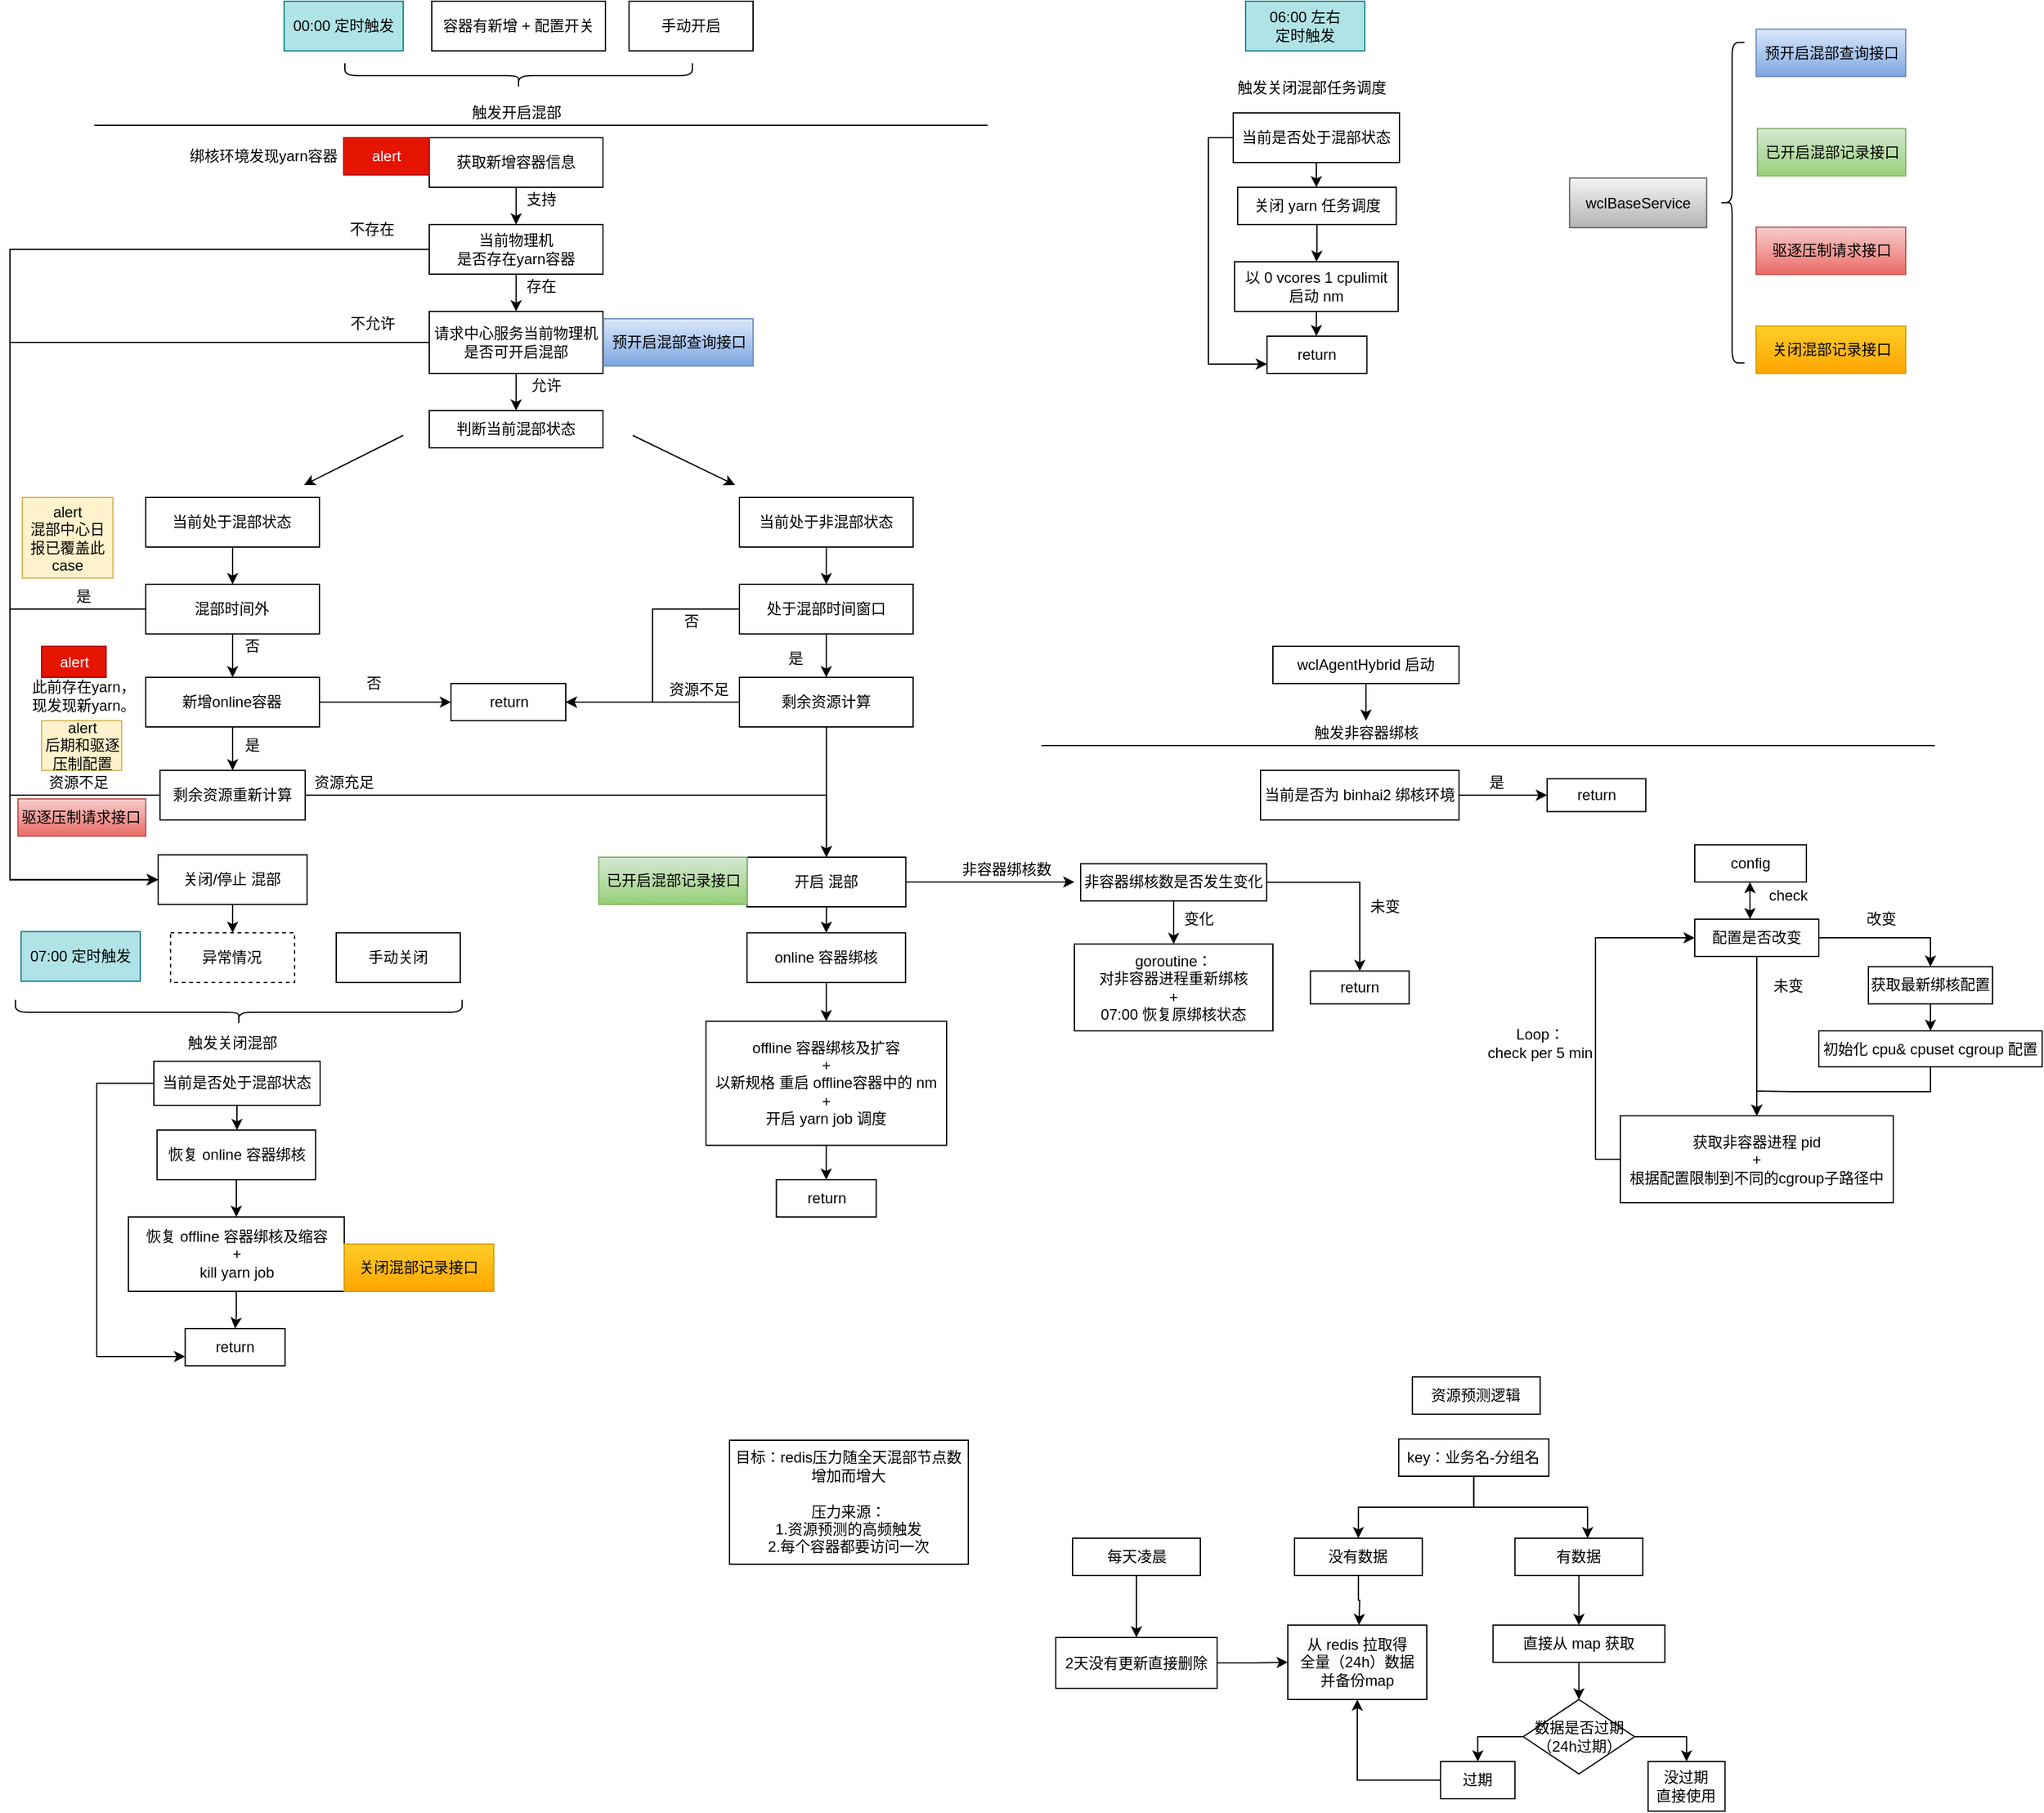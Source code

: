 <mxfile version="22.1.21" type="github">
  <diagram id="3l2hUsrOt_PPawQmFhwN" name="第 1 页">
    <mxGraphModel dx="1355" dy="819" grid="1" gridSize="10" guides="1" tooltips="1" connect="1" arrows="1" fold="1" page="1" pageScale="1" pageWidth="827" pageHeight="1169" math="0" shadow="0">
      <root>
        <mxCell id="0" />
        <mxCell id="1" parent="0" />
        <mxCell id="2O1KV4U_3BmTs6A8sfnF-48" value="" style="edgeStyle=orthogonalEdgeStyle;rounded=0;orthogonalLoop=1;jettySize=auto;html=1;entryX=0.5;entryY=0;entryDx=0;entryDy=0;" parent="1" source="2O1KV4U_3BmTs6A8sfnF-2" target="2O1KV4U_3BmTs6A8sfnF-3" edge="1">
          <mxGeometry relative="1" as="geometry">
            <mxPoint x="418" y="200" as="targetPoint" />
          </mxGeometry>
        </mxCell>
        <mxCell id="2O1KV4U_3BmTs6A8sfnF-2" value="获取新增容器信息" style="rounded=0;whiteSpace=wrap;html=1;fillColor=none;" parent="1" vertex="1">
          <mxGeometry x="348" y="170" width="140" height="40" as="geometry" />
        </mxCell>
        <mxCell id="2O1KV4U_3BmTs6A8sfnF-50" value="" style="edgeStyle=orthogonalEdgeStyle;rounded=0;orthogonalLoop=1;jettySize=auto;html=1;" parent="1" source="2O1KV4U_3BmTs6A8sfnF-3" target="2O1KV4U_3BmTs6A8sfnF-4" edge="1">
          <mxGeometry relative="1" as="geometry" />
        </mxCell>
        <mxCell id="tgx4fAkEdpLzjj7O7XnI-21" style="edgeStyle=orthogonalEdgeStyle;rounded=0;orthogonalLoop=1;jettySize=auto;html=1;entryX=0;entryY=0.5;entryDx=0;entryDy=0;" parent="1" source="2O1KV4U_3BmTs6A8sfnF-3" target="2O1KV4U_3BmTs6A8sfnF-22" edge="1">
          <mxGeometry relative="1" as="geometry">
            <mxPoint x="80" y="790" as="targetPoint" />
            <Array as="points">
              <mxPoint x="10" y="260" />
              <mxPoint x="10" y="768" />
            </Array>
          </mxGeometry>
        </mxCell>
        <mxCell id="2O1KV4U_3BmTs6A8sfnF-3" value="&lt;span&gt;当前物理机&lt;/span&gt;&lt;br&gt;&lt;span&gt;是否存在yarn容器&lt;/span&gt;" style="rounded=0;whiteSpace=wrap;html=1;fillColor=none;" parent="1" vertex="1">
          <mxGeometry x="348" y="240" width="140" height="40" as="geometry" />
        </mxCell>
        <mxCell id="2O1KV4U_3BmTs6A8sfnF-59" value="" style="edgeStyle=orthogonalEdgeStyle;rounded=0;orthogonalLoop=1;jettySize=auto;html=1;" parent="1" source="2O1KV4U_3BmTs6A8sfnF-4" target="2O1KV4U_3BmTs6A8sfnF-56" edge="1">
          <mxGeometry relative="1" as="geometry" />
        </mxCell>
        <mxCell id="tgx4fAkEdpLzjj7O7XnI-22" style="edgeStyle=orthogonalEdgeStyle;rounded=0;orthogonalLoop=1;jettySize=auto;html=1;entryX=0;entryY=0.5;entryDx=0;entryDy=0;" parent="1" source="2O1KV4U_3BmTs6A8sfnF-4" target="2O1KV4U_3BmTs6A8sfnF-22" edge="1">
          <mxGeometry relative="1" as="geometry">
            <mxPoint x="30" y="780" as="targetPoint" />
            <Array as="points">
              <mxPoint x="10" y="335" />
              <mxPoint x="10" y="768" />
            </Array>
          </mxGeometry>
        </mxCell>
        <mxCell id="2O1KV4U_3BmTs6A8sfnF-4" value="请求中心服务当前物理机是否可开启混部" style="rounded=0;whiteSpace=wrap;html=1;fillColor=none;" parent="1" vertex="1">
          <mxGeometry x="348" y="310" width="140" height="50" as="geometry" />
        </mxCell>
        <mxCell id="2O1KV4U_3BmTs6A8sfnF-51" value="" style="edgeStyle=orthogonalEdgeStyle;rounded=0;orthogonalLoop=1;jettySize=auto;html=1;entryX=0.5;entryY=0;entryDx=0;entryDy=0;" parent="1" source="2O1KV4U_3BmTs6A8sfnF-7" target="2O1KV4U_3BmTs6A8sfnF-18" edge="1">
          <mxGeometry relative="1" as="geometry" />
        </mxCell>
        <mxCell id="2O1KV4U_3BmTs6A8sfnF-7" value="当前处于混部状态" style="rounded=0;whiteSpace=wrap;html=1;fillColor=none;" parent="1" vertex="1">
          <mxGeometry x="119.48" y="460" width="140" height="40" as="geometry" />
        </mxCell>
        <mxCell id="2O1KV4U_3BmTs6A8sfnF-53" value="" style="edgeStyle=orthogonalEdgeStyle;rounded=0;orthogonalLoop=1;jettySize=auto;html=1;entryX=0.5;entryY=0;entryDx=0;entryDy=0;" parent="1" source="2O1KV4U_3BmTs6A8sfnF-8" target="2O1KV4U_3BmTs6A8sfnF-30" edge="1">
          <mxGeometry relative="1" as="geometry" />
        </mxCell>
        <mxCell id="2O1KV4U_3BmTs6A8sfnF-8" value="当前处于非混部状态" style="rounded=0;whiteSpace=wrap;html=1;fillColor=none;" parent="1" vertex="1">
          <mxGeometry x="598" y="460" width="140" height="40" as="geometry" />
        </mxCell>
        <mxCell id="2O1KV4U_3BmTs6A8sfnF-15" value="不允许" style="text;html=1;align=center;verticalAlign=middle;resizable=0;points=[];autosize=1;strokeColor=none;fillColor=none;" parent="1" vertex="1">
          <mxGeometry x="276.98" y="310" width="50" height="20" as="geometry" />
        </mxCell>
        <mxCell id="NTekwH5dCzPxlgLO6JeW-8" style="edgeStyle=orthogonalEdgeStyle;rounded=0;orthogonalLoop=1;jettySize=auto;html=1;" parent="1" source="2O1KV4U_3BmTs6A8sfnF-18" target="NTekwH5dCzPxlgLO6JeW-3" edge="1">
          <mxGeometry relative="1" as="geometry" />
        </mxCell>
        <mxCell id="tgx4fAkEdpLzjj7O7XnI-16" style="edgeStyle=orthogonalEdgeStyle;rounded=0;orthogonalLoop=1;jettySize=auto;html=1;entryX=0;entryY=0.5;entryDx=0;entryDy=0;exitX=0;exitY=0.5;exitDx=0;exitDy=0;" parent="1" source="2O1KV4U_3BmTs6A8sfnF-18" target="2O1KV4U_3BmTs6A8sfnF-22" edge="1">
          <mxGeometry relative="1" as="geometry">
            <Array as="points">
              <mxPoint x="10" y="550" />
              <mxPoint x="10" y="769" />
            </Array>
          </mxGeometry>
        </mxCell>
        <mxCell id="2O1KV4U_3BmTs6A8sfnF-18" value="混部时间外" style="rounded=0;whiteSpace=wrap;html=1;fillColor=none;" parent="1" vertex="1">
          <mxGeometry x="119.48" y="530" width="140" height="40" as="geometry" />
        </mxCell>
        <mxCell id="2O1KV4U_3BmTs6A8sfnF-20" value="&lt;meta charset=&quot;utf-8&quot;&gt;&lt;span style=&quot;color: rgb(0, 0, 0); font-family: helvetica; font-size: 12px; font-style: normal; font-weight: 400; letter-spacing: normal; text-align: center; text-indent: 0px; text-transform: none; word-spacing: 0px; background-color: rgb(248, 249, 250); display: inline; float: none;&quot;&gt;不存在&lt;/span&gt;" style="text;whiteSpace=wrap;html=1;" parent="1" vertex="1">
          <mxGeometry x="281.98" y="230" width="40" height="20" as="geometry" />
        </mxCell>
        <mxCell id="tgx4fAkEdpLzjj7O7XnI-19" style="edgeStyle=orthogonalEdgeStyle;rounded=0;orthogonalLoop=1;jettySize=auto;html=1;" parent="1" source="2O1KV4U_3BmTs6A8sfnF-22" target="NTekwH5dCzPxlgLO6JeW-42" edge="1">
          <mxGeometry relative="1" as="geometry" />
        </mxCell>
        <mxCell id="2O1KV4U_3BmTs6A8sfnF-22" value="关闭/停止 混部" style="rounded=0;whiteSpace=wrap;html=1;fillColor=none;" parent="1" vertex="1">
          <mxGeometry x="129.48" y="748.12" width="120" height="40" as="geometry" />
        </mxCell>
        <mxCell id="NTekwH5dCzPxlgLO6JeW-16" style="edgeStyle=orthogonalEdgeStyle;rounded=0;orthogonalLoop=1;jettySize=auto;html=1;" parent="1" source="2O1KV4U_3BmTs6A8sfnF-23" target="NTekwH5dCzPxlgLO6JeW-15" edge="1">
          <mxGeometry relative="1" as="geometry" />
        </mxCell>
        <mxCell id="tgx4fAkEdpLzjj7O7XnI-17" style="edgeStyle=orthogonalEdgeStyle;rounded=0;orthogonalLoop=1;jettySize=auto;html=1;exitX=0;exitY=0.5;exitDx=0;exitDy=0;entryX=0;entryY=0.5;entryDx=0;entryDy=0;" parent="1" source="2O1KV4U_3BmTs6A8sfnF-23" target="2O1KV4U_3BmTs6A8sfnF-22" edge="1">
          <mxGeometry relative="1" as="geometry">
            <Array as="points">
              <mxPoint x="10" y="700" />
              <mxPoint x="10" y="769" />
            </Array>
          </mxGeometry>
        </mxCell>
        <mxCell id="2O1KV4U_3BmTs6A8sfnF-23" value="剩余资源重新计算" style="rounded=0;whiteSpace=wrap;html=1;fillColor=none;" parent="1" vertex="1">
          <mxGeometry x="130.98" y="680" width="117" height="40" as="geometry" />
        </mxCell>
        <mxCell id="2O1KV4U_3BmTs6A8sfnF-25" value="是" style="text;html=1;align=center;verticalAlign=middle;resizable=0;points=[];autosize=1;strokeColor=none;fillColor=none;" parent="1" vertex="1">
          <mxGeometry x="54" y="530" width="30" height="20" as="geometry" />
        </mxCell>
        <mxCell id="2O1KV4U_3BmTs6A8sfnF-26" value="否" style="text;html=1;align=center;verticalAlign=middle;resizable=0;points=[];autosize=1;strokeColor=none;fillColor=none;" parent="1" vertex="1">
          <mxGeometry x="190.48" y="570" width="30" height="20" as="geometry" />
        </mxCell>
        <mxCell id="2O1KV4U_3BmTs6A8sfnF-27" value="资源不足" style="text;html=1;align=center;verticalAlign=middle;resizable=0;points=[];autosize=1;strokeColor=none;fillColor=none;" parent="1" vertex="1">
          <mxGeometry x="35" y="680" width="60" height="20" as="geometry" />
        </mxCell>
        <mxCell id="2O1KV4U_3BmTs6A8sfnF-31" style="edgeStyle=orthogonalEdgeStyle;rounded=0;orthogonalLoop=1;jettySize=auto;html=1;entryX=1;entryY=0.5;entryDx=0;entryDy=0;" parent="1" source="2O1KV4U_3BmTs6A8sfnF-30" target="NTekwH5dCzPxlgLO6JeW-10" edge="1">
          <mxGeometry relative="1" as="geometry">
            <mxPoint x="488" y="630" as="targetPoint" />
          </mxGeometry>
        </mxCell>
        <mxCell id="2O1KV4U_3BmTs6A8sfnF-55" value="" style="edgeStyle=orthogonalEdgeStyle;rounded=0;orthogonalLoop=1;jettySize=auto;html=1;" parent="1" source="2O1KV4U_3BmTs6A8sfnF-30" target="2O1KV4U_3BmTs6A8sfnF-35" edge="1">
          <mxGeometry relative="1" as="geometry" />
        </mxCell>
        <mxCell id="2O1KV4U_3BmTs6A8sfnF-30" value="处于混部时间窗口" style="rounded=0;whiteSpace=wrap;html=1;fillColor=none;" parent="1" vertex="1">
          <mxGeometry x="598" y="530" width="140" height="40" as="geometry" />
        </mxCell>
        <mxCell id="2O1KV4U_3BmTs6A8sfnF-32" value="否" style="text;html=1;align=center;verticalAlign=middle;resizable=0;points=[];autosize=1;strokeColor=none;fillColor=none;" parent="1" vertex="1">
          <mxGeometry x="544" y="550" width="30" height="20" as="geometry" />
        </mxCell>
        <mxCell id="2O1KV4U_3BmTs6A8sfnF-33" value="是" style="text;html=1;align=center;verticalAlign=middle;resizable=0;points=[];autosize=1;strokeColor=none;fillColor=none;" parent="1" vertex="1">
          <mxGeometry x="628" y="580" width="30" height="20" as="geometry" />
        </mxCell>
        <mxCell id="2O1KV4U_3BmTs6A8sfnF-37" style="edgeStyle=orthogonalEdgeStyle;rounded=0;orthogonalLoop=1;jettySize=auto;html=1;entryX=1;entryY=0.5;entryDx=0;entryDy=0;" parent="1" source="2O1KV4U_3BmTs6A8sfnF-35" target="NTekwH5dCzPxlgLO6JeW-10" edge="1">
          <mxGeometry relative="1" as="geometry">
            <mxPoint x="488" y="630" as="targetPoint" />
          </mxGeometry>
        </mxCell>
        <mxCell id="NTekwH5dCzPxlgLO6JeW-17" style="edgeStyle=orthogonalEdgeStyle;rounded=0;orthogonalLoop=1;jettySize=auto;html=1;entryX=0.5;entryY=0;entryDx=0;entryDy=0;" parent="1" source="2O1KV4U_3BmTs6A8sfnF-35" target="NTekwH5dCzPxlgLO6JeW-15" edge="1">
          <mxGeometry relative="1" as="geometry">
            <Array as="points">
              <mxPoint x="668" y="750" />
            </Array>
          </mxGeometry>
        </mxCell>
        <mxCell id="2O1KV4U_3BmTs6A8sfnF-35" value="剩余资源计算" style="rounded=0;whiteSpace=wrap;html=1;fillColor=none;" parent="1" vertex="1">
          <mxGeometry x="598" y="605" width="140" height="40" as="geometry" />
        </mxCell>
        <mxCell id="2O1KV4U_3BmTs6A8sfnF-36" value="资源不足" style="text;html=1;align=center;verticalAlign=middle;resizable=0;points=[];autosize=1;strokeColor=none;fillColor=none;" parent="1" vertex="1">
          <mxGeometry x="534.5" y="605" width="60" height="20" as="geometry" />
        </mxCell>
        <mxCell id="2O1KV4U_3BmTs6A8sfnF-43" value="" style="endArrow=classic;html=1;rounded=0;" parent="1" edge="1">
          <mxGeometry width="50" height="50" relative="1" as="geometry">
            <mxPoint x="327" y="410" as="sourcePoint" />
            <mxPoint x="247" y="450" as="targetPoint" />
          </mxGeometry>
        </mxCell>
        <mxCell id="2O1KV4U_3BmTs6A8sfnF-44" value="" style="endArrow=classic;html=1;rounded=0;" parent="1" edge="1">
          <mxGeometry width="50" height="50" relative="1" as="geometry">
            <mxPoint x="512" y="410" as="sourcePoint" />
            <mxPoint x="594.5" y="450" as="targetPoint" />
          </mxGeometry>
        </mxCell>
        <mxCell id="2O1KV4U_3BmTs6A8sfnF-56" value="判断当前混部状态" style="rounded=0;whiteSpace=wrap;html=1;fillColor=none;" parent="1" vertex="1">
          <mxGeometry x="348" y="390" width="140" height="30" as="geometry" />
        </mxCell>
        <mxCell id="2O1KV4U_3BmTs6A8sfnF-57" value="支持" style="text;html=1;align=center;verticalAlign=middle;resizable=0;points=[];autosize=1;strokeColor=none;fillColor=none;" parent="1" vertex="1">
          <mxGeometry x="418" y="210" width="40" height="20" as="geometry" />
        </mxCell>
        <mxCell id="2O1KV4U_3BmTs6A8sfnF-58" value="存在" style="text;html=1;align=center;verticalAlign=middle;resizable=0;points=[];autosize=1;strokeColor=none;fillColor=none;" parent="1" vertex="1">
          <mxGeometry x="418" y="280" width="40" height="20" as="geometry" />
        </mxCell>
        <mxCell id="2O1KV4U_3BmTs6A8sfnF-60" value="允许" style="text;html=1;align=center;verticalAlign=middle;resizable=0;points=[];autosize=1;strokeColor=none;fillColor=none;" parent="1" vertex="1">
          <mxGeometry x="422" y="360" width="40" height="20" as="geometry" />
        </mxCell>
        <mxCell id="2O1KV4U_3BmTs6A8sfnF-61" value="触发开启混部" style="text;html=1;align=center;verticalAlign=middle;resizable=0;points=[];autosize=1;strokeColor=none;fillColor=none;" parent="1" vertex="1">
          <mxGeometry x="373" y="140" width="90" height="20" as="geometry" />
        </mxCell>
        <mxCell id="2O1KV4U_3BmTs6A8sfnF-62" value="00:00 定时触发" style="rounded=0;whiteSpace=wrap;html=1;fillColor=#b0e3e6;strokeColor=#0e8088;" parent="1" vertex="1">
          <mxGeometry x="230.98" y="60" width="96" height="40" as="geometry" />
        </mxCell>
        <mxCell id="2O1KV4U_3BmTs6A8sfnF-63" value="容器有新增 + 配置开关" style="rounded=0;whiteSpace=wrap;html=1;fillColor=none;" parent="1" vertex="1">
          <mxGeometry x="350" y="60" width="140" height="40" as="geometry" />
        </mxCell>
        <mxCell id="2O1KV4U_3BmTs6A8sfnF-64" value="" style="endArrow=none;html=1;rounded=0;" parent="1" edge="1">
          <mxGeometry width="50" height="50" relative="1" as="geometry">
            <mxPoint x="78" y="160" as="sourcePoint" />
            <mxPoint x="798" y="160" as="targetPoint" />
          </mxGeometry>
        </mxCell>
        <mxCell id="NTekwH5dCzPxlgLO6JeW-2" value="手动开启" style="rounded=0;whiteSpace=wrap;html=1;fillColor=none;" parent="1" vertex="1">
          <mxGeometry x="509" y="60" width="100" height="40" as="geometry" />
        </mxCell>
        <mxCell id="NTekwH5dCzPxlgLO6JeW-9" style="edgeStyle=orthogonalEdgeStyle;rounded=0;orthogonalLoop=1;jettySize=auto;html=1;entryX=0.5;entryY=0;entryDx=0;entryDy=0;" parent="1" source="NTekwH5dCzPxlgLO6JeW-3" target="2O1KV4U_3BmTs6A8sfnF-23" edge="1">
          <mxGeometry relative="1" as="geometry" />
        </mxCell>
        <mxCell id="NTekwH5dCzPxlgLO6JeW-12" style="edgeStyle=orthogonalEdgeStyle;rounded=0;orthogonalLoop=1;jettySize=auto;html=1;entryX=0;entryY=0.5;entryDx=0;entryDy=0;" parent="1" source="NTekwH5dCzPxlgLO6JeW-3" target="NTekwH5dCzPxlgLO6JeW-10" edge="1">
          <mxGeometry relative="1" as="geometry" />
        </mxCell>
        <mxCell id="NTekwH5dCzPxlgLO6JeW-3" value="新增online容器" style="rounded=0;whiteSpace=wrap;html=1;fillColor=none;" parent="1" vertex="1">
          <mxGeometry x="119.48" y="605" width="140" height="40" as="geometry" />
        </mxCell>
        <mxCell id="NTekwH5dCzPxlgLO6JeW-4" value="否" style="text;html=1;align=center;verticalAlign=middle;resizable=0;points=[];autosize=1;strokeColor=none;fillColor=none;" parent="1" vertex="1">
          <mxGeometry x="288" y="600" width="30" height="20" as="geometry" />
        </mxCell>
        <mxCell id="NTekwH5dCzPxlgLO6JeW-5" value="是" style="text;html=1;align=center;verticalAlign=middle;resizable=0;points=[];autosize=1;strokeColor=none;fillColor=none;" parent="1" vertex="1">
          <mxGeometry x="190.48" y="650" width="30" height="20" as="geometry" />
        </mxCell>
        <mxCell id="NTekwH5dCzPxlgLO6JeW-10" value="return" style="rounded=0;whiteSpace=wrap;html=1;fillColor=none;" parent="1" vertex="1">
          <mxGeometry x="365.5" y="610" width="92.5" height="30" as="geometry" />
        </mxCell>
        <mxCell id="NTekwH5dCzPxlgLO6JeW-71" style="edgeStyle=orthogonalEdgeStyle;rounded=0;orthogonalLoop=1;jettySize=auto;html=1;" parent="1" source="NTekwH5dCzPxlgLO6JeW-15" edge="1">
          <mxGeometry relative="1" as="geometry">
            <mxPoint x="868" y="770" as="targetPoint" />
          </mxGeometry>
        </mxCell>
        <mxCell id="NTekwH5dCzPxlgLO6JeW-15" value="开启 混部" style="rounded=0;whiteSpace=wrap;html=1;fillColor=none;" parent="1" vertex="1">
          <mxGeometry x="604.13" y="750" width="128" height="40" as="geometry" />
        </mxCell>
        <mxCell id="NTekwH5dCzPxlgLO6JeW-18" value="资源充足" style="text;html=1;align=center;verticalAlign=middle;resizable=0;points=[];autosize=1;strokeColor=none;fillColor=none;" parent="1" vertex="1">
          <mxGeometry x="248.98" y="680" width="60" height="20" as="geometry" />
        </mxCell>
        <mxCell id="NTekwH5dCzPxlgLO6JeW-19" value="" style="shape=curlyBracket;whiteSpace=wrap;html=1;rounded=1;flipH=1;size=0.5;rotation=90;" parent="1" vertex="1">
          <mxGeometry x="410" y="-20" width="20" height="280" as="geometry" />
        </mxCell>
        <mxCell id="NTekwH5dCzPxlgLO6JeW-22" value="alert&lt;br&gt;混部中心日报已覆盖此case" style="rounded=0;whiteSpace=wrap;html=1;fillColor=#fff2cc;strokeColor=#d6b656;" parent="1" vertex="1">
          <mxGeometry x="20" y="460" width="73" height="65" as="geometry" />
        </mxCell>
        <mxCell id="NTekwH5dCzPxlgLO6JeW-29" value="触发关闭混部" style="text;html=1;align=center;verticalAlign=middle;resizable=0;points=[];autosize=1;strokeColor=none;fillColor=none;" parent="1" vertex="1">
          <mxGeometry x="144.48" y="890" width="90" height="20" as="geometry" />
        </mxCell>
        <mxCell id="NTekwH5dCzPxlgLO6JeW-30" value="07:00 定时触发" style="rounded=0;whiteSpace=wrap;html=1;fillColor=#b0e3e6;strokeColor=#0e8088;" parent="1" vertex="1">
          <mxGeometry x="19" y="810" width="96" height="40" as="geometry" />
        </mxCell>
        <mxCell id="NTekwH5dCzPxlgLO6JeW-32" value="手动关闭" style="rounded=0;whiteSpace=wrap;html=1;fillColor=none;" parent="1" vertex="1">
          <mxGeometry x="273" y="811" width="100" height="40" as="geometry" />
        </mxCell>
        <mxCell id="NTekwH5dCzPxlgLO6JeW-33" value="" style="shape=curlyBracket;whiteSpace=wrap;html=1;rounded=1;flipH=1;size=0.5;rotation=90;" parent="1" vertex="1">
          <mxGeometry x="184.46" y="695" width="20" height="360" as="geometry" />
        </mxCell>
        <mxCell id="NTekwH5dCzPxlgLO6JeW-38" style="edgeStyle=orthogonalEdgeStyle;rounded=0;orthogonalLoop=1;jettySize=auto;html=1;entryX=0;entryY=0.75;entryDx=0;entryDy=0;exitX=0;exitY=0.5;exitDx=0;exitDy=0;" parent="1" source="NTekwH5dCzPxlgLO6JeW-34" target="NTekwH5dCzPxlgLO6JeW-35" edge="1">
          <mxGeometry relative="1" as="geometry">
            <Array as="points">
              <mxPoint x="80" y="932" />
              <mxPoint x="80" y="1153" />
            </Array>
          </mxGeometry>
        </mxCell>
        <mxCell id="NTekwH5dCzPxlgLO6JeW-108" style="edgeStyle=orthogonalEdgeStyle;rounded=0;orthogonalLoop=1;jettySize=auto;html=1;entryX=0.5;entryY=0;entryDx=0;entryDy=0;" parent="1" source="NTekwH5dCzPxlgLO6JeW-34" target="NTekwH5dCzPxlgLO6JeW-36" edge="1">
          <mxGeometry relative="1" as="geometry" />
        </mxCell>
        <mxCell id="NTekwH5dCzPxlgLO6JeW-34" value="当前是否处于混部状态" style="rounded=0;whiteSpace=wrap;html=1;fillColor=none;" parent="1" vertex="1">
          <mxGeometry x="126" y="914.5" width="134" height="35.5" as="geometry" />
        </mxCell>
        <mxCell id="NTekwH5dCzPxlgLO6JeW-35" value="return" style="rounded=0;whiteSpace=wrap;html=1;fillColor=none;" parent="1" vertex="1">
          <mxGeometry x="151.25" y="1130" width="80.5" height="30" as="geometry" />
        </mxCell>
        <mxCell id="NTekwH5dCzPxlgLO6JeW-40" style="edgeStyle=orthogonalEdgeStyle;rounded=0;orthogonalLoop=1;jettySize=auto;html=1;" parent="1" source="NTekwH5dCzPxlgLO6JeW-36" target="NTekwH5dCzPxlgLO6JeW-37" edge="1">
          <mxGeometry relative="1" as="geometry" />
        </mxCell>
        <mxCell id="NTekwH5dCzPxlgLO6JeW-36" value="恢复 online 容器绑核" style="rounded=0;whiteSpace=wrap;html=1;fillColor=none;" parent="1" vertex="1">
          <mxGeometry x="128.61" y="970" width="127.75" height="40" as="geometry" />
        </mxCell>
        <mxCell id="NTekwH5dCzPxlgLO6JeW-41" style="edgeStyle=orthogonalEdgeStyle;rounded=0;orthogonalLoop=1;jettySize=auto;html=1;entryX=0.5;entryY=0;entryDx=0;entryDy=0;" parent="1" source="NTekwH5dCzPxlgLO6JeW-37" target="NTekwH5dCzPxlgLO6JeW-35" edge="1">
          <mxGeometry relative="1" as="geometry" />
        </mxCell>
        <mxCell id="NTekwH5dCzPxlgLO6JeW-37" value="恢复 offline 容器绑核及缩容&lt;br&gt;+&lt;br&gt;kill yarn job" style="rounded=0;whiteSpace=wrap;html=1;fillColor=none;" parent="1" vertex="1">
          <mxGeometry x="105.53" y="1040" width="173.94" height="60" as="geometry" />
        </mxCell>
        <mxCell id="NTekwH5dCzPxlgLO6JeW-42" value="异常情况" style="rounded=0;whiteSpace=wrap;html=1;fillColor=none;dashed=1;" parent="1" vertex="1">
          <mxGeometry x="139.48" y="811" width="100" height="40" as="geometry" />
        </mxCell>
        <mxCell id="NTekwH5dCzPxlgLO6JeW-45" style="edgeStyle=orthogonalEdgeStyle;rounded=0;orthogonalLoop=1;jettySize=auto;html=1;entryX=0.5;entryY=0;entryDx=0;entryDy=0;exitX=0.5;exitY=1;exitDx=0;exitDy=0;" parent="1" source="NTekwH5dCzPxlgLO6JeW-15" target="NTekwH5dCzPxlgLO6JeW-49" edge="1">
          <mxGeometry relative="1" as="geometry">
            <mxPoint x="667.52" y="791" as="sourcePoint" />
          </mxGeometry>
        </mxCell>
        <mxCell id="NTekwH5dCzPxlgLO6JeW-48" style="edgeStyle=orthogonalEdgeStyle;rounded=0;orthogonalLoop=1;jettySize=auto;html=1;" parent="1" source="NTekwH5dCzPxlgLO6JeW-49" target="NTekwH5dCzPxlgLO6JeW-51" edge="1">
          <mxGeometry relative="1" as="geometry" />
        </mxCell>
        <mxCell id="NTekwH5dCzPxlgLO6JeW-49" value="online 容器绑核" style="rounded=0;whiteSpace=wrap;html=1;fillColor=none;" parent="1" vertex="1">
          <mxGeometry x="604.13" y="811" width="127.75" height="40" as="geometry" />
        </mxCell>
        <mxCell id="NTekwH5dCzPxlgLO6JeW-53" style="edgeStyle=orthogonalEdgeStyle;rounded=0;orthogonalLoop=1;jettySize=auto;html=1;entryX=0.5;entryY=0;entryDx=0;entryDy=0;" parent="1" source="NTekwH5dCzPxlgLO6JeW-51" target="NTekwH5dCzPxlgLO6JeW-52" edge="1">
          <mxGeometry relative="1" as="geometry" />
        </mxCell>
        <mxCell id="NTekwH5dCzPxlgLO6JeW-51" value="offline 容器绑核及扩容&lt;br&gt;+&lt;br&gt;以新规格 重启 offline容器中的 nm&lt;br&gt;+&lt;br&gt;开启 yarn job 调度" style="rounded=0;whiteSpace=wrap;html=1;fillColor=none;" parent="1" vertex="1">
          <mxGeometry x="571.03" y="882.25" width="193.94" height="100" as="geometry" />
        </mxCell>
        <mxCell id="NTekwH5dCzPxlgLO6JeW-52" value="return" style="rounded=0;whiteSpace=wrap;html=1;fillColor=none;" parent="1" vertex="1">
          <mxGeometry x="627.75" y="1010" width="80.5" height="30" as="geometry" />
        </mxCell>
        <mxCell id="NTekwH5dCzPxlgLO6JeW-83" style="edgeStyle=orthogonalEdgeStyle;rounded=0;orthogonalLoop=1;jettySize=auto;html=1;entryX=0;entryY=0.5;entryDx=0;entryDy=0;" parent="1" source="NTekwH5dCzPxlgLO6JeW-54" target="NTekwH5dCzPxlgLO6JeW-59" edge="1">
          <mxGeometry relative="1" as="geometry" />
        </mxCell>
        <mxCell id="NTekwH5dCzPxlgLO6JeW-54" value="当前是否为 binhai2 绑核环境" style="rounded=0;whiteSpace=wrap;html=1;fillColor=none;" parent="1" vertex="1">
          <mxGeometry x="1018" y="680" width="160" height="40" as="geometry" />
        </mxCell>
        <mxCell id="NTekwH5dCzPxlgLO6JeW-55" value="触发非容器绑核" style="text;html=1;align=center;verticalAlign=middle;resizable=0;points=[];autosize=1;strokeColor=none;fillColor=none;" parent="1" vertex="1">
          <mxGeometry x="1053" y="640" width="100" height="20" as="geometry" />
        </mxCell>
        <mxCell id="NTekwH5dCzPxlgLO6JeW-65" style="edgeStyle=orthogonalEdgeStyle;rounded=0;orthogonalLoop=1;jettySize=auto;html=1;" parent="1" source="NTekwH5dCzPxlgLO6JeW-57" target="NTekwH5dCzPxlgLO6JeW-55" edge="1">
          <mxGeometry relative="1" as="geometry" />
        </mxCell>
        <mxCell id="NTekwH5dCzPxlgLO6JeW-57" value="wclAgentHybrid 启动" style="rounded=0;whiteSpace=wrap;html=1;fillColor=none;" parent="1" vertex="1">
          <mxGeometry x="1028" y="580" width="150" height="30" as="geometry" />
        </mxCell>
        <mxCell id="NTekwH5dCzPxlgLO6JeW-58" value="config" style="rounded=0;whiteSpace=wrap;html=1;fillColor=none;" parent="1" vertex="1">
          <mxGeometry x="1368" y="740" width="90" height="30" as="geometry" />
        </mxCell>
        <mxCell id="NTekwH5dCzPxlgLO6JeW-59" value="return" style="rounded=0;whiteSpace=wrap;html=1;fillColor=none;" parent="1" vertex="1">
          <mxGeometry x="1249" y="686.75" width="79.56" height="26.5" as="geometry" />
        </mxCell>
        <mxCell id="8XzVISKvxlGe09oeqxH0-2" style="edgeStyle=orthogonalEdgeStyle;rounded=0;orthogonalLoop=1;jettySize=auto;html=1;entryX=0.5;entryY=0;entryDx=0;entryDy=0;" parent="1" source="NTekwH5dCzPxlgLO6JeW-60" target="NTekwH5dCzPxlgLO6JeW-64" edge="1">
          <mxGeometry relative="1" as="geometry" />
        </mxCell>
        <mxCell id="NTekwH5dCzPxlgLO6JeW-60" value="初始化 cpu&amp;amp; cpuset cgroup 配置" style="rounded=0;whiteSpace=wrap;html=1;fillColor=none;" parent="1" vertex="1">
          <mxGeometry x="1468" y="890" width="180" height="29" as="geometry" />
        </mxCell>
        <mxCell id="8XzVISKvxlGe09oeqxH0-1" style="edgeStyle=orthogonalEdgeStyle;rounded=0;orthogonalLoop=1;jettySize=auto;html=1;entryX=0.5;entryY=0;entryDx=0;entryDy=0;" parent="1" source="NTekwH5dCzPxlgLO6JeW-61" target="NTekwH5dCzPxlgLO6JeW-60" edge="1">
          <mxGeometry relative="1" as="geometry" />
        </mxCell>
        <mxCell id="NTekwH5dCzPxlgLO6JeW-61" value="获取最新绑核配置" style="rounded=0;whiteSpace=wrap;html=1;fillColor=none;" parent="1" vertex="1">
          <mxGeometry x="1508" y="838.25" width="100" height="30" as="geometry" />
        </mxCell>
        <mxCell id="NTekwH5dCzPxlgLO6JeW-75" style="edgeStyle=orthogonalEdgeStyle;rounded=0;orthogonalLoop=1;jettySize=auto;html=1;entryX=0.5;entryY=0;entryDx=0;entryDy=0;" parent="1" source="NTekwH5dCzPxlgLO6JeW-63" target="NTekwH5dCzPxlgLO6JeW-61" edge="1">
          <mxGeometry relative="1" as="geometry" />
        </mxCell>
        <mxCell id="NTekwH5dCzPxlgLO6JeW-79" style="edgeStyle=orthogonalEdgeStyle;rounded=0;orthogonalLoop=1;jettySize=auto;html=1;entryX=0.5;entryY=0;entryDx=0;entryDy=0;" parent="1" source="NTekwH5dCzPxlgLO6JeW-63" target="NTekwH5dCzPxlgLO6JeW-64" edge="1">
          <mxGeometry relative="1" as="geometry" />
        </mxCell>
        <mxCell id="NTekwH5dCzPxlgLO6JeW-63" value="配置是否改变" style="rounded=0;whiteSpace=wrap;html=1;fillColor=none;" parent="1" vertex="1">
          <mxGeometry x="1368" y="800" width="100" height="30" as="geometry" />
        </mxCell>
        <mxCell id="NTekwH5dCzPxlgLO6JeW-91" style="edgeStyle=orthogonalEdgeStyle;rounded=0;orthogonalLoop=1;jettySize=auto;html=1;entryX=0;entryY=0.5;entryDx=0;entryDy=0;exitX=0;exitY=0.5;exitDx=0;exitDy=0;" parent="1" source="NTekwH5dCzPxlgLO6JeW-64" target="NTekwH5dCzPxlgLO6JeW-63" edge="1">
          <mxGeometry relative="1" as="geometry" />
        </mxCell>
        <mxCell id="NTekwH5dCzPxlgLO6JeW-64" value="获取非容器进程 pid&lt;br&gt;+&lt;br&gt;根据配置限制到不同的cgroup子路径中" style="rounded=0;whiteSpace=wrap;html=1;fillColor=none;" parent="1" vertex="1">
          <mxGeometry x="1308" y="958.5" width="220" height="70" as="geometry" />
        </mxCell>
        <mxCell id="NTekwH5dCzPxlgLO6JeW-92" style="edgeStyle=orthogonalEdgeStyle;rounded=0;orthogonalLoop=1;jettySize=auto;html=1;entryX=0.5;entryY=0;entryDx=0;entryDy=0;" parent="1" source="NTekwH5dCzPxlgLO6JeW-67" target="NTekwH5dCzPxlgLO6JeW-87" edge="1">
          <mxGeometry relative="1" as="geometry" />
        </mxCell>
        <mxCell id="NTekwH5dCzPxlgLO6JeW-94" style="edgeStyle=orthogonalEdgeStyle;rounded=0;orthogonalLoop=1;jettySize=auto;html=1;entryX=0.5;entryY=0;entryDx=0;entryDy=0;" parent="1" source="NTekwH5dCzPxlgLO6JeW-67" target="NTekwH5dCzPxlgLO6JeW-68" edge="1">
          <mxGeometry relative="1" as="geometry" />
        </mxCell>
        <mxCell id="NTekwH5dCzPxlgLO6JeW-67" value="非容器绑核数是否发生变化" style="rounded=0;whiteSpace=wrap;html=1;fillColor=none;" parent="1" vertex="1">
          <mxGeometry x="873" y="755.25" width="150" height="30" as="geometry" />
        </mxCell>
        <mxCell id="NTekwH5dCzPxlgLO6JeW-68" value="goroutine：&lt;br&gt;对非容器进程重新绑核&lt;br&gt;+&lt;br&gt;07:00 恢复原绑核状态" style="rounded=0;whiteSpace=wrap;html=1;fillColor=none;" parent="1" vertex="1">
          <mxGeometry x="868" y="820" width="160" height="70" as="geometry" />
        </mxCell>
        <mxCell id="NTekwH5dCzPxlgLO6JeW-72" value="非容器绑核数" style="text;html=1;align=center;verticalAlign=middle;resizable=0;points=[];autosize=1;strokeColor=none;fillColor=none;" parent="1" vertex="1">
          <mxGeometry x="768" y="750" width="90" height="20" as="geometry" />
        </mxCell>
        <mxCell id="NTekwH5dCzPxlgLO6JeW-73" value="" style="endArrow=classic;startArrow=classic;html=1;rounded=0;" parent="1" edge="1">
          <mxGeometry width="50" height="50" relative="1" as="geometry">
            <mxPoint x="1412.5" y="800" as="sourcePoint" />
            <mxPoint x="1412.5" y="770" as="targetPoint" />
          </mxGeometry>
        </mxCell>
        <mxCell id="NTekwH5dCzPxlgLO6JeW-74" value="check" style="text;html=1;align=center;verticalAlign=middle;resizable=0;points=[];autosize=1;strokeColor=none;fillColor=none;" parent="1" vertex="1">
          <mxGeometry x="1418" y="771" width="50" height="20" as="geometry" />
        </mxCell>
        <mxCell id="NTekwH5dCzPxlgLO6JeW-76" value="改变" style="text;html=1;align=center;verticalAlign=middle;resizable=0;points=[];autosize=1;strokeColor=none;fillColor=none;" parent="1" vertex="1">
          <mxGeometry x="1498" y="789.5" width="40" height="20" as="geometry" />
        </mxCell>
        <mxCell id="NTekwH5dCzPxlgLO6JeW-80" value="未变" style="text;html=1;align=center;verticalAlign=middle;resizable=0;points=[];autosize=1;strokeColor=none;fillColor=none;" parent="1" vertex="1">
          <mxGeometry x="1423" y="844" width="40" height="20" as="geometry" />
        </mxCell>
        <mxCell id="NTekwH5dCzPxlgLO6JeW-81" value="" style="endArrow=none;html=1;rounded=0;" parent="1" edge="1">
          <mxGeometry width="50" height="50" relative="1" as="geometry">
            <mxPoint x="841.5" y="660" as="sourcePoint" />
            <mxPoint x="1561.5" y="660" as="targetPoint" />
          </mxGeometry>
        </mxCell>
        <mxCell id="NTekwH5dCzPxlgLO6JeW-84" value="是" style="text;html=1;align=center;verticalAlign=middle;resizable=0;points=[];autosize=1;strokeColor=none;fillColor=none;" parent="1" vertex="1">
          <mxGeometry x="1193" y="680" width="30" height="20" as="geometry" />
        </mxCell>
        <mxCell id="NTekwH5dCzPxlgLO6JeW-87" value="return" style="rounded=0;whiteSpace=wrap;html=1;fillColor=none;" parent="1" vertex="1">
          <mxGeometry x="1058.22" y="841.75" width="79.56" height="26.5" as="geometry" />
        </mxCell>
        <mxCell id="NTekwH5dCzPxlgLO6JeW-89" value="Loop：&lt;br&gt;check per 5 min" style="text;html=1;align=center;verticalAlign=middle;resizable=0;points=[];autosize=1;strokeColor=none;fillColor=none;" parent="1" vertex="1">
          <mxGeometry x="1193" y="884.5" width="100" height="30" as="geometry" />
        </mxCell>
        <mxCell id="NTekwH5dCzPxlgLO6JeW-93" value="未变" style="text;html=1;align=center;verticalAlign=middle;resizable=0;points=[];autosize=1;strokeColor=none;fillColor=none;" parent="1" vertex="1">
          <mxGeometry x="1098" y="780" width="40" height="20" as="geometry" />
        </mxCell>
        <mxCell id="NTekwH5dCzPxlgLO6JeW-95" value="变化" style="text;html=1;align=center;verticalAlign=middle;resizable=0;points=[];autosize=1;strokeColor=none;fillColor=none;" parent="1" vertex="1">
          <mxGeometry x="948" y="790" width="40" height="20" as="geometry" />
        </mxCell>
        <mxCell id="NTekwH5dCzPxlgLO6JeW-96" value="alert" style="rounded=0;whiteSpace=wrap;html=1;fillColor=#e51400;fontColor=#ffffff;strokeColor=#B20000;" parent="1" vertex="1">
          <mxGeometry x="279" y="170" width="69" height="30" as="geometry" />
        </mxCell>
        <mxCell id="NTekwH5dCzPxlgLO6JeW-97" value="绑核环境发现yarn容器" style="text;html=1;align=center;verticalAlign=middle;resizable=0;points=[];autosize=1;strokeColor=none;fillColor=none;" parent="1" vertex="1">
          <mxGeometry x="149" y="175" width="130" height="20" as="geometry" />
        </mxCell>
        <mxCell id="NTekwH5dCzPxlgLO6JeW-98" value="06:00 左右 &lt;br&gt;定时触发" style="rounded=0;whiteSpace=wrap;html=1;fillColor=#b0e3e6;strokeColor=#0e8088;" parent="1" vertex="1">
          <mxGeometry x="1006.02" y="60" width="96" height="40" as="geometry" />
        </mxCell>
        <mxCell id="NTekwH5dCzPxlgLO6JeW-99" value="触发关闭混部任务调度" style="text;html=1;align=center;verticalAlign=middle;resizable=0;points=[];autosize=1;strokeColor=none;fillColor=none;" parent="1" vertex="1">
          <mxGeometry x="988.5" y="120" width="140" height="20" as="geometry" />
        </mxCell>
        <mxCell id="NTekwH5dCzPxlgLO6JeW-100" style="edgeStyle=orthogonalEdgeStyle;rounded=0;orthogonalLoop=1;jettySize=auto;html=1;entryX=0;entryY=0.75;entryDx=0;entryDy=0;exitX=0;exitY=0.5;exitDx=0;exitDy=0;" parent="1" source="NTekwH5dCzPxlgLO6JeW-102" target="NTekwH5dCzPxlgLO6JeW-103" edge="1">
          <mxGeometry relative="1" as="geometry" />
        </mxCell>
        <mxCell id="NTekwH5dCzPxlgLO6JeW-101" style="edgeStyle=orthogonalEdgeStyle;rounded=0;orthogonalLoop=1;jettySize=auto;html=1;entryX=0.5;entryY=0;entryDx=0;entryDy=0;" parent="1" source="NTekwH5dCzPxlgLO6JeW-102" target="NTekwH5dCzPxlgLO6JeW-105" edge="1">
          <mxGeometry relative="1" as="geometry" />
        </mxCell>
        <mxCell id="NTekwH5dCzPxlgLO6JeW-102" value="当前是否处于混部状态" style="rounded=0;whiteSpace=wrap;html=1;fillColor=none;" parent="1" vertex="1">
          <mxGeometry x="996" y="150" width="134" height="40" as="geometry" />
        </mxCell>
        <mxCell id="NTekwH5dCzPxlgLO6JeW-103" value="return" style="rounded=0;whiteSpace=wrap;html=1;fillColor=none;" parent="1" vertex="1">
          <mxGeometry x="1023.24" y="330" width="80.5" height="30" as="geometry" />
        </mxCell>
        <mxCell id="NTekwH5dCzPxlgLO6JeW-104" style="edgeStyle=orthogonalEdgeStyle;rounded=0;orthogonalLoop=1;jettySize=auto;html=1;" parent="1" source="NTekwH5dCzPxlgLO6JeW-105" target="NTekwH5dCzPxlgLO6JeW-107" edge="1">
          <mxGeometry relative="1" as="geometry" />
        </mxCell>
        <mxCell id="NTekwH5dCzPxlgLO6JeW-105" value="关闭 yarn 任务调度" style="rounded=0;whiteSpace=wrap;html=1;fillColor=none;" parent="1" vertex="1">
          <mxGeometry x="999.62" y="210" width="127.75" height="30" as="geometry" />
        </mxCell>
        <mxCell id="NTekwH5dCzPxlgLO6JeW-106" style="edgeStyle=orthogonalEdgeStyle;rounded=0;orthogonalLoop=1;jettySize=auto;html=1;entryX=0.5;entryY=0;entryDx=0;entryDy=0;" parent="1" source="NTekwH5dCzPxlgLO6JeW-107" target="NTekwH5dCzPxlgLO6JeW-103" edge="1">
          <mxGeometry relative="1" as="geometry" />
        </mxCell>
        <mxCell id="NTekwH5dCzPxlgLO6JeW-107" value="以 0 vcores 1 cpulimit 启动 nm" style="rounded=0;whiteSpace=wrap;html=1;fillColor=none;" parent="1" vertex="1">
          <mxGeometry x="997.07" y="270" width="131.87" height="40" as="geometry" />
        </mxCell>
        <mxCell id="NTekwH5dCzPxlgLO6JeW-109" value="alert&lt;br&gt;后期和驱逐压制配置" style="rounded=0;whiteSpace=wrap;html=1;fillColor=#fff2cc;strokeColor=#d6b656;" parent="1" vertex="1">
          <mxGeometry x="35.5" y="640" width="64.5" height="40" as="geometry" />
        </mxCell>
        <mxCell id="tgx4fAkEdpLzjj7O7XnI-1" value="wclBaseService" style="rounded=0;whiteSpace=wrap;html=1;fillColor=#f5f5f5;strokeColor=#666666;align=center;gradientColor=#b3b3b3;" parent="1" vertex="1">
          <mxGeometry x="1267.12" y="202.54" width="110.5" height="40" as="geometry" />
        </mxCell>
        <mxCell id="tgx4fAkEdpLzjj7O7XnI-2" value="预开启混部查询接口" style="rounded=0;whiteSpace=wrap;html=1;fillColor=#dae8fc;align=center;strokeColor=#6c8ebf;gradientColor=#7ea6e0;" parent="1" vertex="1">
          <mxGeometry x="1417.5" y="82.54" width="120.5" height="38.12" as="geometry" />
        </mxCell>
        <mxCell id="tgx4fAkEdpLzjj7O7XnI-3" value="已开启混部记录接口" style="rounded=0;whiteSpace=wrap;html=1;fillColor=#d5e8d4;strokeColor=#82b366;align=center;gradientColor=#97d077;" parent="1" vertex="1">
          <mxGeometry x="1418.5" y="162.66" width="119.5" height="38.12" as="geometry" />
        </mxCell>
        <mxCell id="tgx4fAkEdpLzjj7O7XnI-4" value="驱逐压制请求接口" style="rounded=0;whiteSpace=wrap;html=1;fillColor=#f8cecc;strokeColor=#b85450;align=center;gradientColor=#ea6b66;" parent="1" vertex="1">
          <mxGeometry x="1417.5" y="242.13" width="120.5" height="38.12" as="geometry" />
        </mxCell>
        <mxCell id="tgx4fAkEdpLzjj7O7XnI-5" value="" style="shape=curlyBracket;whiteSpace=wrap;html=1;rounded=1;labelBackgroundColor=#F8F9FA;fontColor=#FF3333;" parent="1" vertex="1">
          <mxGeometry x="1388.12" y="93.19" width="20" height="258.41" as="geometry" />
        </mxCell>
        <mxCell id="tgx4fAkEdpLzjj7O7XnI-7" value="关闭混部记录接口" style="rounded=0;whiteSpace=wrap;html=1;fillColor=#ffcd28;strokeColor=#d79b00;align=center;gradientColor=#ffa500;" parent="1" vertex="1">
          <mxGeometry x="1417.5" y="321.88" width="120.5" height="38.12" as="geometry" />
        </mxCell>
        <mxCell id="tgx4fAkEdpLzjj7O7XnI-8" value="预开启混部查询接口" style="rounded=0;whiteSpace=wrap;html=1;fillColor=#dae8fc;align=center;strokeColor=#6c8ebf;gradientColor=#7ea6e0;" parent="1" vertex="1">
          <mxGeometry x="488.5" y="315.94" width="120.5" height="38.12" as="geometry" />
        </mxCell>
        <mxCell id="tgx4fAkEdpLzjj7O7XnI-9" value="已开启混部记录接口" style="rounded=0;whiteSpace=wrap;html=1;fillColor=#d5e8d4;strokeColor=#82b366;align=center;gradientColor=#97d077;" parent="1" vertex="1">
          <mxGeometry x="484.63" y="750.0" width="119.5" height="38.12" as="geometry" />
        </mxCell>
        <mxCell id="tgx4fAkEdpLzjj7O7XnI-11" value="驱逐压制请求接口" style="rounded=0;whiteSpace=wrap;html=1;fillColor=#f8cecc;strokeColor=#b85450;align=center;gradientColor=#ea6b66;" parent="1" vertex="1">
          <mxGeometry x="16.48" y="703" width="103" height="30" as="geometry" />
        </mxCell>
        <mxCell id="tgx4fAkEdpLzjj7O7XnI-13" value="关闭混部记录接口" style="rounded=0;whiteSpace=wrap;html=1;fillColor=#ffcd28;strokeColor=#d79b00;align=center;gradientColor=#ffa500;" parent="1" vertex="1">
          <mxGeometry x="279.47" y="1061.88" width="120.5" height="38.12" as="geometry" />
        </mxCell>
        <mxCell id="_8YoqK9wfoWLHuUGqv4m-1" value="alert" style="rounded=0;whiteSpace=wrap;html=1;fillColor=#e51400;fontColor=#ffffff;strokeColor=#B20000;" parent="1" vertex="1">
          <mxGeometry x="35.5" y="580" width="52" height="25" as="geometry" />
        </mxCell>
        <mxCell id="_8YoqK9wfoWLHuUGqv4m-2" value="此前存在yarn，&lt;br&gt;现发现新yarn。" style="text;html=1;align=center;verticalAlign=middle;resizable=0;points=[];autosize=1;strokeColor=none;fillColor=none;" parent="1" vertex="1">
          <mxGeometry x="19.48" y="605" width="100" height="30" as="geometry" />
        </mxCell>
        <mxCell id="aeg47g_uiuySwhKj59KL-2" value="目标：redis压力随全天混部节点数增加而增大&lt;br&gt;&lt;br&gt;压力来源：&lt;br&gt;1.资源预测的高频触发&lt;br&gt;2.每个容器都要访问一次" style="rounded=0;whiteSpace=wrap;html=1;fillColor=none;" parent="1" vertex="1">
          <mxGeometry x="590" y="1220" width="192.47" height="100" as="geometry" />
        </mxCell>
        <mxCell id="aeg47g_uiuySwhKj59KL-14" style="edgeStyle=orthogonalEdgeStyle;rounded=0;orthogonalLoop=1;jettySize=auto;html=1;entryX=0.5;entryY=0;entryDx=0;entryDy=0;" parent="1" source="aeg47g_uiuySwhKj59KL-3" edge="1">
          <mxGeometry relative="1" as="geometry">
            <mxPoint x="1097.38" y="1369" as="targetPoint" />
          </mxGeometry>
        </mxCell>
        <mxCell id="aeg47g_uiuySwhKj59KL-3" value="没有数据" style="rounded=0;whiteSpace=wrap;html=1;fillColor=none;" parent="1" vertex="1">
          <mxGeometry x="1045.38" y="1299" width="103" height="30" as="geometry" />
        </mxCell>
        <mxCell id="aeg47g_uiuySwhKj59KL-15" style="edgeStyle=orthogonalEdgeStyle;rounded=0;orthogonalLoop=1;jettySize=auto;html=1;entryX=0.5;entryY=0;entryDx=0;entryDy=0;" parent="1" source="aeg47g_uiuySwhKj59KL-5" target="aeg47g_uiuySwhKj59KL-6" edge="1">
          <mxGeometry relative="1" as="geometry" />
        </mxCell>
        <mxCell id="aeg47g_uiuySwhKj59KL-5" value="有数据" style="rounded=0;whiteSpace=wrap;html=1;fillColor=none;" parent="1" vertex="1">
          <mxGeometry x="1223.13" y="1299" width="103" height="30" as="geometry" />
        </mxCell>
        <mxCell id="lIumy1UC_nhItvySrzl5-9" style="edgeStyle=orthogonalEdgeStyle;rounded=0;orthogonalLoop=1;jettySize=auto;html=1;entryX=0.5;entryY=0;entryDx=0;entryDy=0;" parent="1" source="aeg47g_uiuySwhKj59KL-6" target="lIumy1UC_nhItvySrzl5-3" edge="1">
          <mxGeometry relative="1" as="geometry" />
        </mxCell>
        <mxCell id="aeg47g_uiuySwhKj59KL-6" value="直接从 map 获取" style="rounded=0;whiteSpace=wrap;html=1;fillColor=none;" parent="1" vertex="1">
          <mxGeometry x="1205.38" y="1369" width="138.5" height="30" as="geometry" />
        </mxCell>
        <mxCell id="aeg47g_uiuySwhKj59KL-7" value="资源预测逻辑" style="rounded=0;whiteSpace=wrap;html=1;fillColor=none;" parent="1" vertex="1">
          <mxGeometry x="1140.38" y="1169" width="103" height="30" as="geometry" />
        </mxCell>
        <mxCell id="aeg47g_uiuySwhKj59KL-12" style="edgeStyle=orthogonalEdgeStyle;rounded=0;orthogonalLoop=1;jettySize=auto;html=1;entryX=0.5;entryY=0;entryDx=0;entryDy=0;" parent="1" source="aeg47g_uiuySwhKj59KL-8" target="aeg47g_uiuySwhKj59KL-3" edge="1">
          <mxGeometry relative="1" as="geometry" />
        </mxCell>
        <mxCell id="aeg47g_uiuySwhKj59KL-13" style="edgeStyle=orthogonalEdgeStyle;rounded=0;orthogonalLoop=1;jettySize=auto;html=1;entryX=0.568;entryY=0;entryDx=0;entryDy=0;entryPerimeter=0;" parent="1" source="aeg47g_uiuySwhKj59KL-8" target="aeg47g_uiuySwhKj59KL-5" edge="1">
          <mxGeometry relative="1" as="geometry" />
        </mxCell>
        <mxCell id="aeg47g_uiuySwhKj59KL-8" value="key：业务名-分组名" style="rounded=0;whiteSpace=wrap;html=1;fillColor=none;" parent="1" vertex="1">
          <mxGeometry x="1129.38" y="1219" width="121" height="30" as="geometry" />
        </mxCell>
        <mxCell id="aeg47g_uiuySwhKj59KL-16" style="edgeStyle=orthogonalEdgeStyle;rounded=0;orthogonalLoop=1;jettySize=auto;html=1;entryX=0.5;entryY=0;entryDx=0;entryDy=0;" parent="1" source="aeg47g_uiuySwhKj59KL-9" target="aeg47g_uiuySwhKj59KL-10" edge="1">
          <mxGeometry relative="1" as="geometry" />
        </mxCell>
        <mxCell id="aeg47g_uiuySwhKj59KL-9" value="每天凌晨" style="rounded=0;whiteSpace=wrap;html=1;fillColor=none;" parent="1" vertex="1">
          <mxGeometry x="866.5" y="1299" width="103" height="30" as="geometry" />
        </mxCell>
        <mxCell id="wj4zKz37uXw4DMLjXzE1-1" style="edgeStyle=orthogonalEdgeStyle;rounded=0;orthogonalLoop=1;jettySize=auto;html=1;entryX=0;entryY=0.5;entryDx=0;entryDy=0;" parent="1" source="aeg47g_uiuySwhKj59KL-10" target="lIumy1UC_nhItvySrzl5-4" edge="1">
          <mxGeometry relative="1" as="geometry" />
        </mxCell>
        <mxCell id="aeg47g_uiuySwhKj59KL-10" value="2天没有更新直接删除" style="rounded=0;whiteSpace=wrap;html=1;fillColor=none;" parent="1" vertex="1">
          <mxGeometry x="853" y="1379" width="130" height="41" as="geometry" />
        </mxCell>
        <mxCell id="lIumy1UC_nhItvySrzl5-10" style="edgeStyle=orthogonalEdgeStyle;rounded=0;orthogonalLoop=1;jettySize=auto;html=1;entryX=0.5;entryY=0;entryDx=0;entryDy=0;" parent="1" source="lIumy1UC_nhItvySrzl5-3" target="lIumy1UC_nhItvySrzl5-6" edge="1">
          <mxGeometry relative="1" as="geometry" />
        </mxCell>
        <mxCell id="lIumy1UC_nhItvySrzl5-11" style="edgeStyle=orthogonalEdgeStyle;rounded=0;orthogonalLoop=1;jettySize=auto;html=1;entryX=0.5;entryY=0;entryDx=0;entryDy=0;" parent="1" source="lIumy1UC_nhItvySrzl5-3" target="lIumy1UC_nhItvySrzl5-5" edge="1">
          <mxGeometry relative="1" as="geometry" />
        </mxCell>
        <mxCell id="lIumy1UC_nhItvySrzl5-3" value="数据是否过期（24h过期）" style="rhombus;whiteSpace=wrap;html=1;" parent="1" vertex="1">
          <mxGeometry x="1229.75" y="1429" width="89.75" height="60" as="geometry" />
        </mxCell>
        <mxCell id="lIumy1UC_nhItvySrzl5-4" value="&lt;span style=&quot;color: rgb(0, 0, 0); font-family: Helvetica; font-size: 12px; font-style: normal; font-variant-ligatures: normal; font-variant-caps: normal; font-weight: 400; letter-spacing: normal; orphans: 2; text-align: center; text-indent: 0px; text-transform: none; widows: 2; word-spacing: 0px; -webkit-text-stroke-width: 0px; background-color: rgb(251, 251, 251); text-decoration-thickness: initial; text-decoration-style: initial; text-decoration-color: initial; float: none; display: inline !important;&quot;&gt;从 redis 拉取得&lt;br&gt;全量（24h）数据&lt;br&gt;并备份map&lt;br&gt;&lt;/span&gt;" style="rounded=0;whiteSpace=wrap;html=1;fillColor=none;" parent="1" vertex="1">
          <mxGeometry x="1040" y="1369" width="112" height="60" as="geometry" />
        </mxCell>
        <mxCell id="lIumy1UC_nhItvySrzl5-5" value="没过期&lt;br&gt;直接使用" style="rounded=0;whiteSpace=wrap;html=1;fillColor=none;" parent="1" vertex="1">
          <mxGeometry x="1330.38" y="1479" width="62" height="40" as="geometry" />
        </mxCell>
        <mxCell id="lIumy1UC_nhItvySrzl5-8" style="edgeStyle=orthogonalEdgeStyle;rounded=0;orthogonalLoop=1;jettySize=auto;html=1;entryX=0.5;entryY=1;entryDx=0;entryDy=0;" parent="1" source="lIumy1UC_nhItvySrzl5-6" target="lIumy1UC_nhItvySrzl5-4" edge="1">
          <mxGeometry relative="1" as="geometry" />
        </mxCell>
        <mxCell id="lIumy1UC_nhItvySrzl5-6" value="过期" style="rounded=0;whiteSpace=wrap;html=1;fillColor=none;" parent="1" vertex="1">
          <mxGeometry x="1163.13" y="1479" width="60" height="30" as="geometry" />
        </mxCell>
      </root>
    </mxGraphModel>
  </diagram>
</mxfile>
